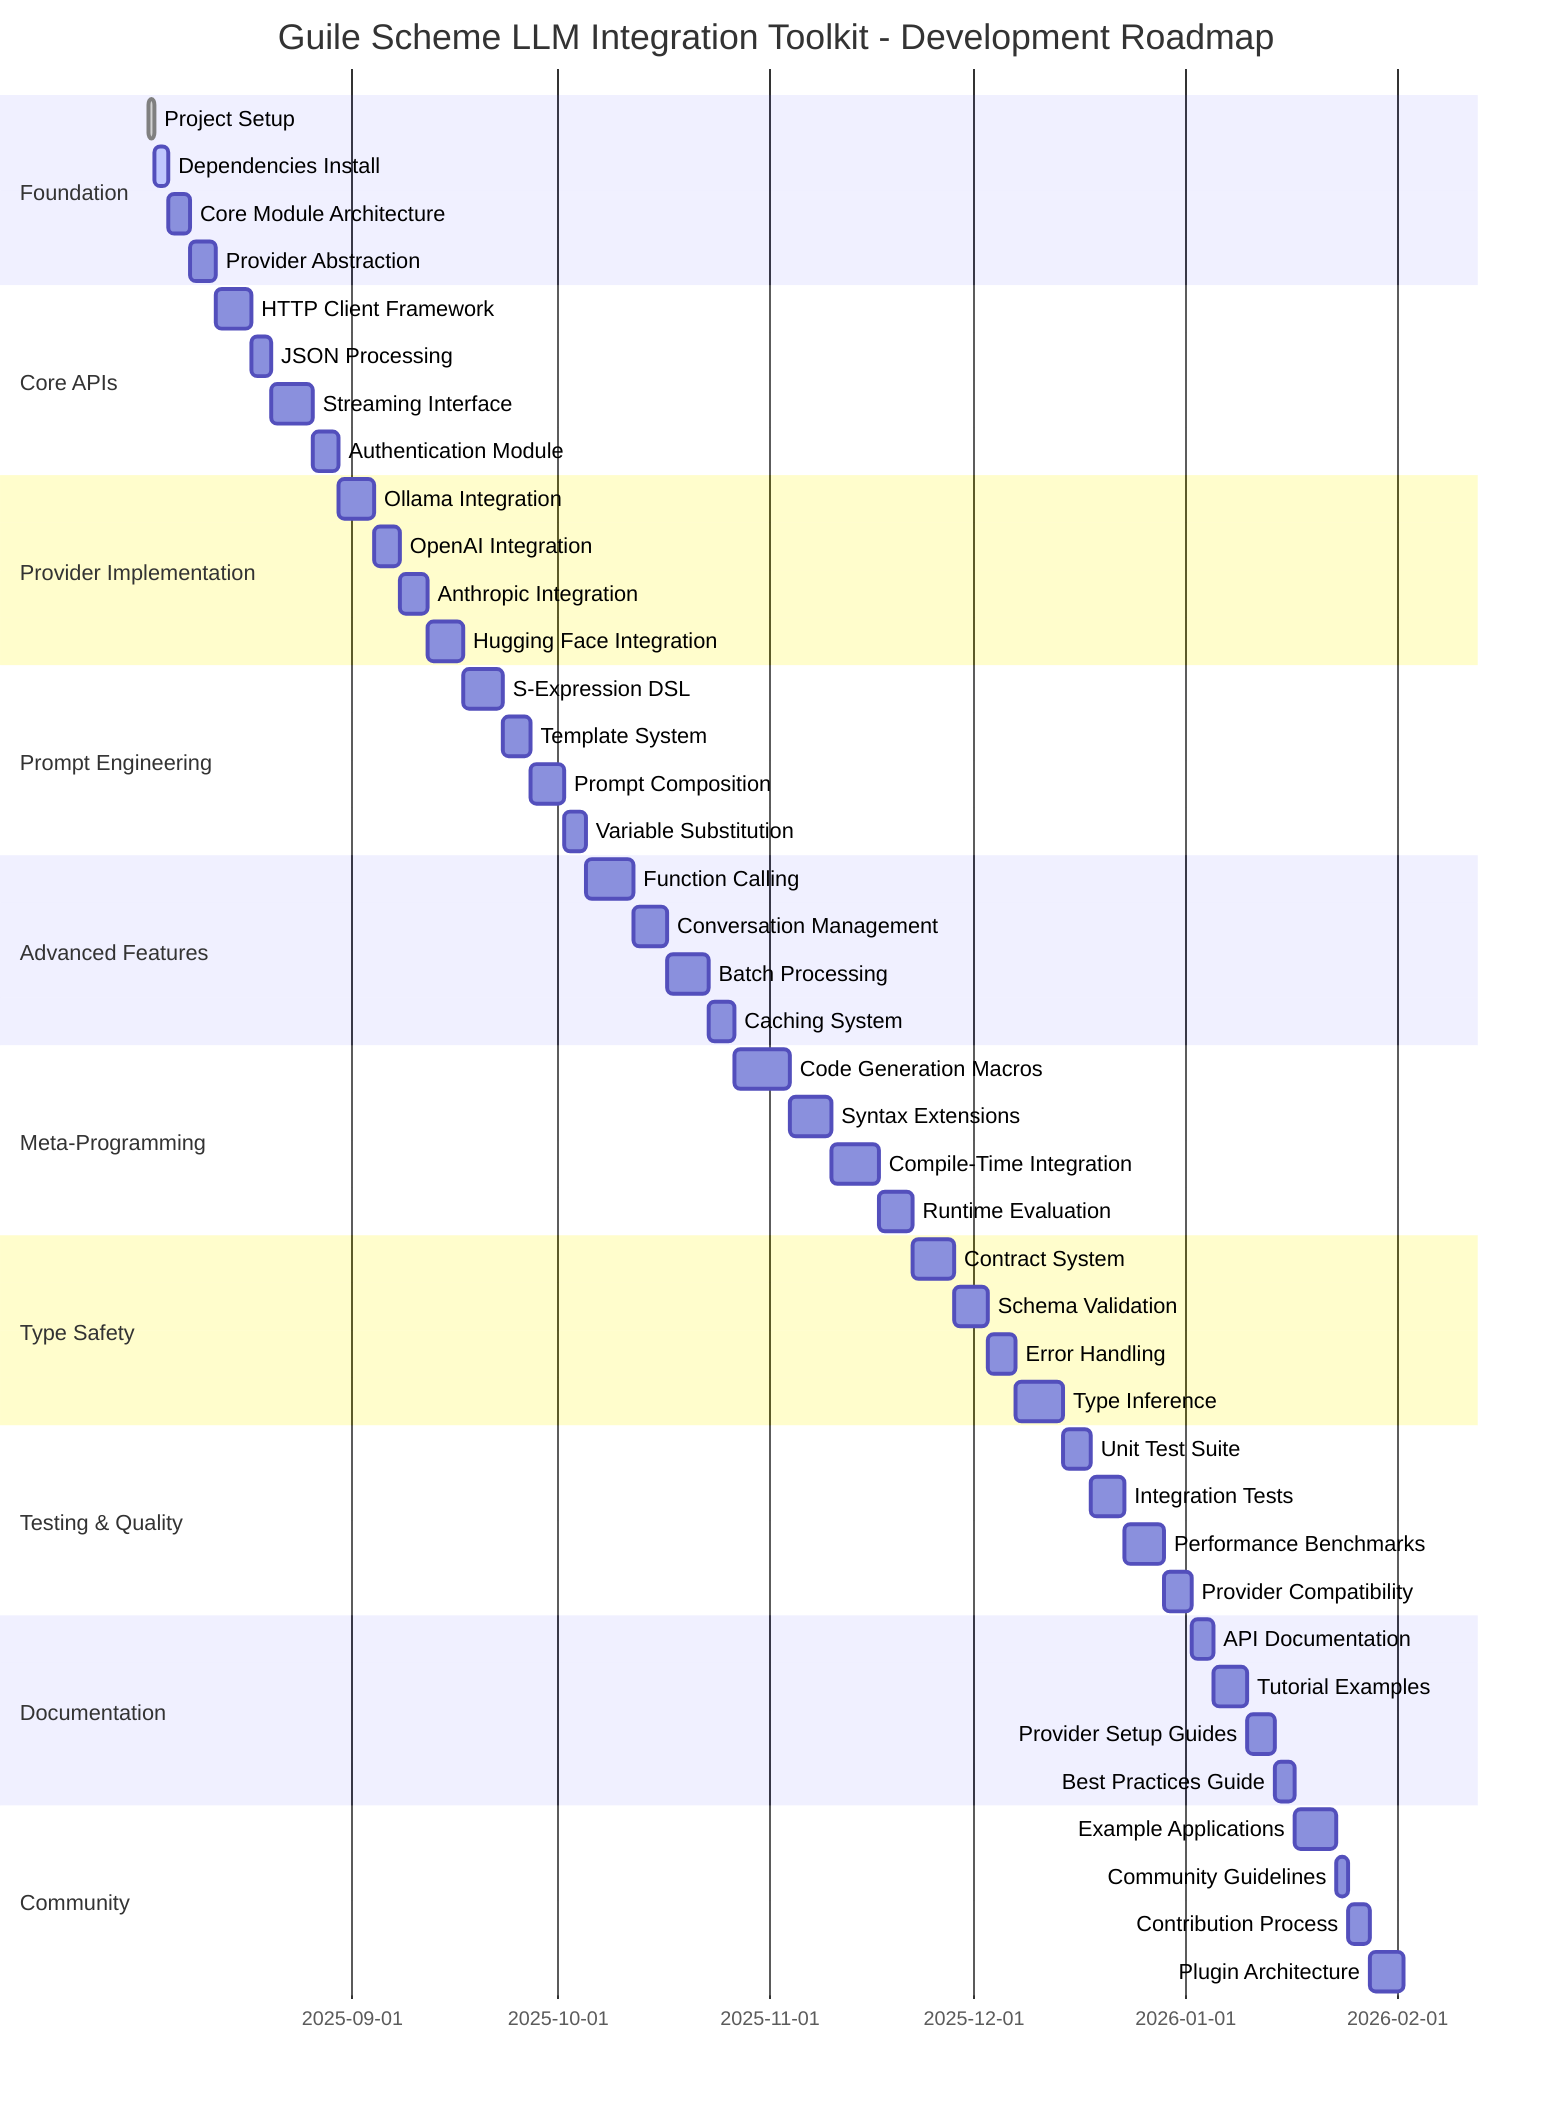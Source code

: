 gantt
    title Guile Scheme LLM Integration Toolkit - Development Roadmap
    dateFormat  YYYY-MM-DD
    section Foundation
    Project Setup           :done,    setup, 2025-08-02, 1d
    Dependencies Install    :active,  deps, 2025-08-03, 2d
    Core Module Architecture:         arch, after deps, 3d
    Provider Abstraction    :         provider, after arch, 4d
    
    section Core APIs
    HTTP Client Framework   :         http-client, after provider, 5d
    JSON Processing         :         json-proc, after http-client, 3d
    Streaming Interface     :         streaming, after json-proc, 6d
    Authentication Module   :         auth, after streaming, 4d
    
    section Provider Implementation
    Ollama Integration      :         ollama, after auth, 5d
    OpenAI Integration      :         openai, after ollama, 4d
    Anthropic Integration   :         anthropic, after openai, 4d
    Hugging Face Integration:         hf, after anthropic, 5d
    
    section Prompt Engineering
    S-Expression DSL        :         sexpr-dsl, after hf, 6d
    Template System         :         templates, after sexpr-dsl, 4d
    Prompt Composition      :         composition, after templates, 5d
    Variable Substitution   :         variables, after composition, 3d
    
    section Advanced Features
    Function Calling        :         functions, after variables, 7d
    Conversation Management :         conversations, after functions, 5d
    Batch Processing        :         batch, after conversations, 6d
    Caching System          :         caching, after batch, 4d
    
    section Meta-Programming
    Code Generation Macros  :         codegen, after caching, 8d
    Syntax Extensions       :         syntax, after codegen, 6d
    Compile-Time Integration:         compile-time, after syntax, 7d
    Runtime Evaluation      :         runtime, after compile-time, 5d
    
    section Type Safety
    Contract System         :         contracts, after runtime, 6d
    Schema Validation       :         schemas, after contracts, 5d
    Error Handling          :         errors, after schemas, 4d
    Type Inference          :         types, after errors, 7d
    
    section Testing & Quality
    Unit Test Suite         :         unit-tests, after types, 4d
    Integration Tests       :         int-tests, after unit-tests, 5d
    Performance Benchmarks  :         benchmarks, after int-tests, 6d
    Provider Compatibility  :         compat, after benchmarks, 4d
    
    section Documentation
    API Documentation       :         api-docs, after compat, 3d
    Tutorial Examples       :         tutorials, after api-docs, 5d
    Provider Setup Guides   :         setup-guides, after tutorials, 4d
    Best Practices Guide    :         best-practices, after setup-guides, 3d
    
    section Community
    Example Applications    :         examples, after best-practices, 6d
    Community Guidelines    :         community, after examples, 2d
    Contribution Process    :         contrib, after community, 3d
    Plugin Architecture     :         plugins, after contrib, 5d
